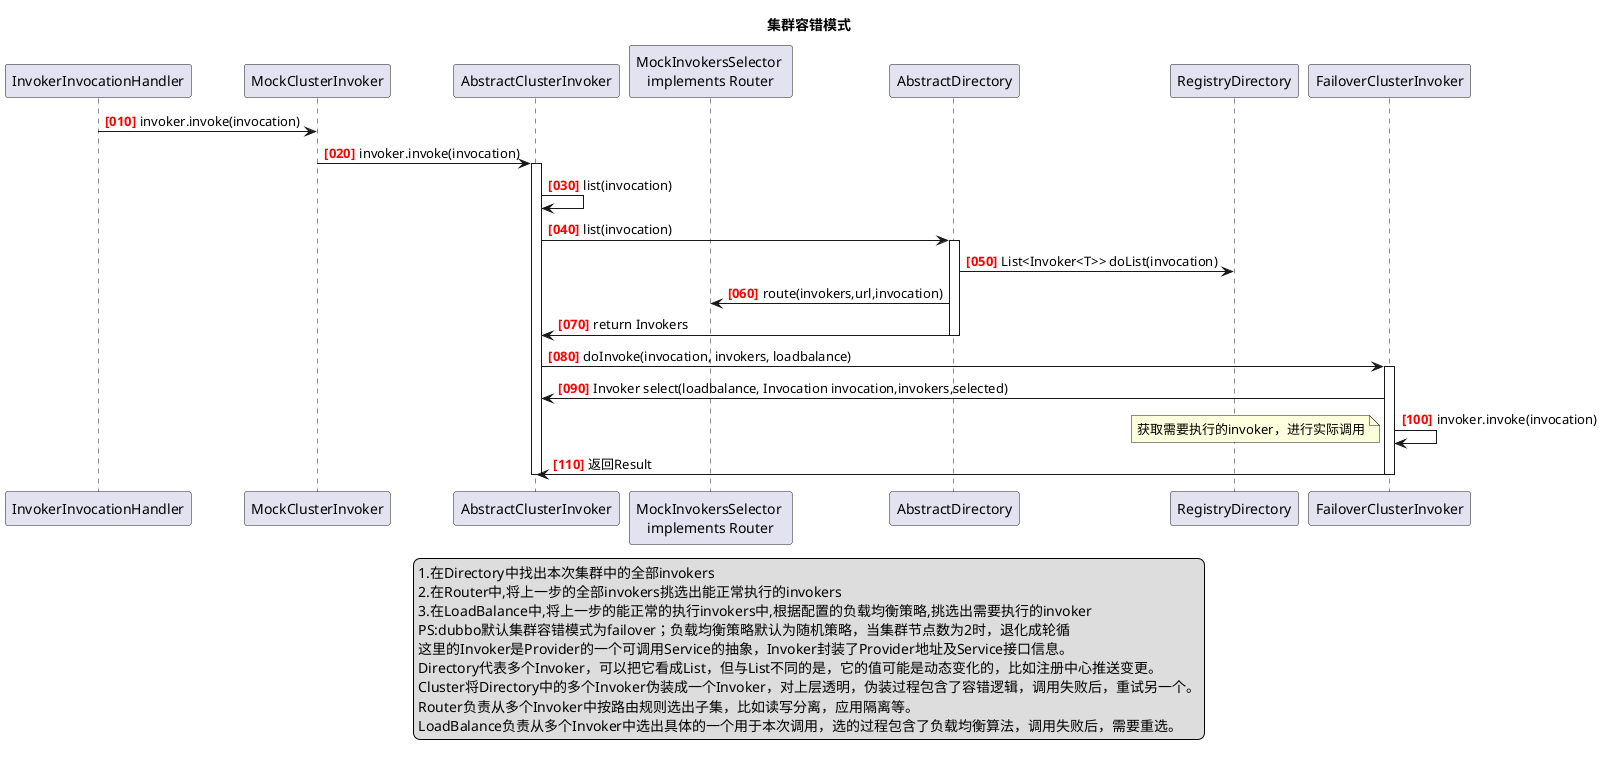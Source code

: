 @startuml
participant InvokerInvocationHandler
participant MockClusterInvoker
participant AbstractClusterInvoker
participant "MockInvokersSelector \nimplements Router" as MockInvokersSelector
'participant FailoverClusterInvoker

title 集群容错模式
autonumber 10 10 "<font color=red><b>[000]"
InvokerInvocationHandler ->   MockClusterInvoker:invoker.invoke(invocation)
MockClusterInvoker       ->   AbstractClusterInvoker:invoker.invoke(invocation)
activate AbstractClusterInvoker
AbstractClusterInvoker   ->   AbstractClusterInvoker:list(invocation)
AbstractClusterInvoker   ->   AbstractDirectory:list(invocation)
activate AbstractDirectory
AbstractDirectory   ->   RegistryDirectory:List<Invoker<T>> doList(invocation)
AbstractDirectory        ->   MockInvokersSelector:route(invokers,url,invocation)
AbstractDirectory        ->   AbstractClusterInvoker:return Invokers
deactivate AbstractDirectory
AbstractClusterInvoker   -> FailoverClusterInvoker:doInvoke(invocation, invokers, loadbalance)
activate FailoverClusterInvoker
FailoverClusterInvoker   -> AbstractClusterInvoker:Invoker select(loadbalance, Invocation invocation,invokers,selected)
FailoverClusterInvoker   -> FailoverClusterInvoker:invoker.invoke(invocation)
note left
获取需要执行的invoker，进行实际调用
endnote
FailoverClusterInvoker   -> AbstractClusterInvoker:返回Result
deactivate FailoverClusterInvoker
deactivate AbstractClusterInvoker

legend center
    1.在Directory中找出本次集群中的全部invokers
    2.在Router中,将上一步的全部invokers挑选出能正常执行的invokers
    3.在LoadBalance中,将上一步的能正常的执行invokers中,根据配置的负载均衡策略,挑选出需要执行的invoker
    PS:dubbo默认集群容错模式为failover；负载均衡策略默认为随机策略，当集群节点数为2时，退化成轮循
    这里的Invoker是Provider的一个可调用Service的抽象，Invoker封装了Provider地址及Service接口信息。
    Directory代表多个Invoker，可以把它看成List，但与List不同的是，它的值可能是动态变化的，比如注册中心推送变更。
    Cluster将Directory中的多个Invoker伪装成一个Invoker，对上层透明，伪装过程包含了容错逻辑，调用失败后，重试另一个。
    Router负责从多个Invoker中按路由规则选出子集，比如读写分离，应用隔离等。
    LoadBalance负责从多个Invoker中选出具体的一个用于本次调用，选的过程包含了负载均衡算法，调用失败后，需要重选。
endlegend

@enduml